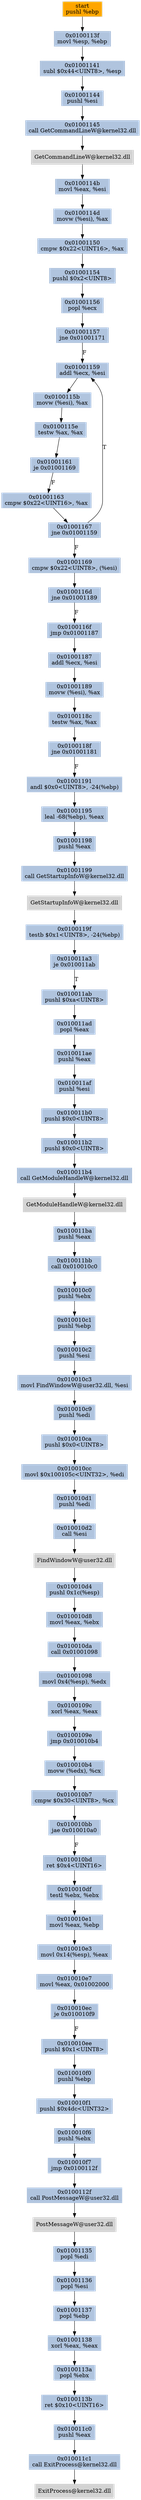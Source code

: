 digraph G {
node[shape=rectangle,style=filled,fillcolor=lightsteelblue,color=lightsteelblue]
bgcolor="transparent"
a0x0100113epushl_ebp[label="start\npushl %ebp",color="lightgrey",fillcolor="orange"];
a0x0100113fmovl_esp_ebp[label="0x0100113f\nmovl %esp, %ebp"];
a0x01001141subl_0x44UINT8_esp[label="0x01001141\nsubl $0x44<UINT8>, %esp"];
a0x01001144pushl_esi[label="0x01001144\npushl %esi"];
a0x01001145call_GetCommandLineW_kernel32_dll[label="0x01001145\ncall GetCommandLineW@kernel32.dll"];
GetCommandLineW_kernel32_dll[label="GetCommandLineW@kernel32.dll",color="lightgrey",fillcolor="lightgrey"];
a0x0100114bmovl_eax_esi[label="0x0100114b\nmovl %eax, %esi"];
a0x0100114dmovw_esi__ax[label="0x0100114d\nmovw (%esi), %ax"];
a0x01001150cmpw_0x22UINT16_ax[label="0x01001150\ncmpw $0x22<UINT16>, %ax"];
a0x01001154pushl_0x2UINT8[label="0x01001154\npushl $0x2<UINT8>"];
a0x01001156popl_ecx[label="0x01001156\npopl %ecx"];
a0x01001157jne_0x01001171[label="0x01001157\njne 0x01001171"];
a0x01001159addl_ecx_esi[label="0x01001159\naddl %ecx, %esi"];
a0x0100115bmovw_esi__ax[label="0x0100115b\nmovw (%esi), %ax"];
a0x0100115etestw_ax_ax[label="0x0100115e\ntestw %ax, %ax"];
a0x01001161je_0x01001169[label="0x01001161\nje 0x01001169"];
a0x01001163cmpw_0x22UINT16_ax[label="0x01001163\ncmpw $0x22<UINT16>, %ax"];
a0x01001167jne_0x01001159[label="0x01001167\njne 0x01001159"];
a0x01001169cmpw_0x22UINT8_esi_[label="0x01001169\ncmpw $0x22<UINT8>, (%esi)"];
a0x0100116djne_0x01001189[label="0x0100116d\njne 0x01001189"];
a0x0100116fjmp_0x01001187[label="0x0100116f\njmp 0x01001187"];
a0x01001187addl_ecx_esi[label="0x01001187\naddl %ecx, %esi"];
a0x01001189movw_esi__ax[label="0x01001189\nmovw (%esi), %ax"];
a0x0100118ctestw_ax_ax[label="0x0100118c\ntestw %ax, %ax"];
a0x0100118fjne_0x01001181[label="0x0100118f\njne 0x01001181"];
a0x01001191andl_0x0UINT8__24ebp_[label="0x01001191\nandl $0x0<UINT8>, -24(%ebp)"];
a0x01001195leal__68ebp__eax[label="0x01001195\nleal -68(%ebp), %eax"];
a0x01001198pushl_eax[label="0x01001198\npushl %eax"];
a0x01001199call_GetStartupInfoW_kernel32_dll[label="0x01001199\ncall GetStartupInfoW@kernel32.dll"];
GetStartupInfoW_kernel32_dll[label="GetStartupInfoW@kernel32.dll",color="lightgrey",fillcolor="lightgrey"];
a0x0100119ftestb_0x1UINT8__24ebp_[label="0x0100119f\ntestb $0x1<UINT8>, -24(%ebp)"];
a0x010011a3je_0x010011ab[label="0x010011a3\nje 0x010011ab"];
a0x010011abpushl_0xaUINT8[label="0x010011ab\npushl $0xa<UINT8>"];
a0x010011adpopl_eax[label="0x010011ad\npopl %eax"];
a0x010011aepushl_eax[label="0x010011ae\npushl %eax"];
a0x010011afpushl_esi[label="0x010011af\npushl %esi"];
a0x010011b0pushl_0x0UINT8[label="0x010011b0\npushl $0x0<UINT8>"];
a0x010011b2pushl_0x0UINT8[label="0x010011b2\npushl $0x0<UINT8>"];
a0x010011b4call_GetModuleHandleW_kernel32_dll[label="0x010011b4\ncall GetModuleHandleW@kernel32.dll"];
GetModuleHandleW_kernel32_dll[label="GetModuleHandleW@kernel32.dll",color="lightgrey",fillcolor="lightgrey"];
a0x010011bapushl_eax[label="0x010011ba\npushl %eax"];
a0x010011bbcall_0x010010c0[label="0x010011bb\ncall 0x010010c0"];
a0x010010c0pushl_ebx[label="0x010010c0\npushl %ebx"];
a0x010010c1pushl_ebp[label="0x010010c1\npushl %ebp"];
a0x010010c2pushl_esi[label="0x010010c2\npushl %esi"];
a0x010010c3movl_FindWindowW_user32_dll_esi[label="0x010010c3\nmovl FindWindowW@user32.dll, %esi"];
a0x010010c9pushl_edi[label="0x010010c9\npushl %edi"];
a0x010010capushl_0x0UINT8[label="0x010010ca\npushl $0x0<UINT8>"];
a0x010010ccmovl_0x100105cUINT32_edi[label="0x010010cc\nmovl $0x100105c<UINT32>, %edi"];
a0x010010d1pushl_edi[label="0x010010d1\npushl %edi"];
a0x010010d2call_esi[label="0x010010d2\ncall %esi"];
FindWindowW_user32_dll[label="FindWindowW@user32.dll",color="lightgrey",fillcolor="lightgrey"];
a0x010010d4pushl_0x1cesp_[label="0x010010d4\npushl 0x1c(%esp)"];
a0x010010d8movl_eax_ebx[label="0x010010d8\nmovl %eax, %ebx"];
a0x010010dacall_0x01001098[label="0x010010da\ncall 0x01001098"];
a0x01001098movl_0x4esp__edx[label="0x01001098\nmovl 0x4(%esp), %edx"];
a0x0100109cxorl_eax_eax[label="0x0100109c\nxorl %eax, %eax"];
a0x0100109ejmp_0x010010b4[label="0x0100109e\njmp 0x010010b4"];
a0x010010b4movw_edx__cx[label="0x010010b4\nmovw (%edx), %cx"];
a0x010010b7cmpw_0x30UINT8_cx[label="0x010010b7\ncmpw $0x30<UINT8>, %cx"];
a0x010010bbjae_0x010010a0[label="0x010010bb\njae 0x010010a0"];
a0x010010bdret_0x4UINT16[label="0x010010bd\nret $0x4<UINT16>"];
a0x010010dftestl_ebx_ebx[label="0x010010df\ntestl %ebx, %ebx"];
a0x010010e1movl_eax_ebp[label="0x010010e1\nmovl %eax, %ebp"];
a0x010010e3movl_0x14esp__eax[label="0x010010e3\nmovl 0x14(%esp), %eax"];
a0x010010e7movl_eax_0x01002000[label="0x010010e7\nmovl %eax, 0x01002000"];
a0x010010ecje_0x010010f9[label="0x010010ec\nje 0x010010f9"];
a0x010010eepushl_0x1UINT8[label="0x010010ee\npushl $0x1<UINT8>"];
a0x010010f0pushl_ebp[label="0x010010f0\npushl %ebp"];
a0x010010f1pushl_0x4dcUINT32[label="0x010010f1\npushl $0x4dc<UINT32>"];
a0x010010f6pushl_ebx[label="0x010010f6\npushl %ebx"];
a0x010010f7jmp_0x0100112f[label="0x010010f7\njmp 0x0100112f"];
a0x0100112fcall_PostMessageW_user32_dll[label="0x0100112f\ncall PostMessageW@user32.dll"];
PostMessageW_user32_dll[label="PostMessageW@user32.dll",color="lightgrey",fillcolor="lightgrey"];
a0x01001135popl_edi[label="0x01001135\npopl %edi"];
a0x01001136popl_esi[label="0x01001136\npopl %esi"];
a0x01001137popl_ebp[label="0x01001137\npopl %ebp"];
a0x01001138xorl_eax_eax[label="0x01001138\nxorl %eax, %eax"];
a0x0100113apopl_ebx[label="0x0100113a\npopl %ebx"];
a0x0100113bret_0x10UINT16[label="0x0100113b\nret $0x10<UINT16>"];
a0x010011c0pushl_eax[label="0x010011c0\npushl %eax"];
a0x010011c1call_ExitProcess_kernel32_dll[label="0x010011c1\ncall ExitProcess@kernel32.dll"];
ExitProcess_kernel32_dll[label="ExitProcess@kernel32.dll",color="lightgrey",fillcolor="lightgrey"];
a0x0100113epushl_ebp -> a0x0100113fmovl_esp_ebp [color="#000000"];
a0x0100113fmovl_esp_ebp -> a0x01001141subl_0x44UINT8_esp [color="#000000"];
a0x01001141subl_0x44UINT8_esp -> a0x01001144pushl_esi [color="#000000"];
a0x01001144pushl_esi -> a0x01001145call_GetCommandLineW_kernel32_dll [color="#000000"];
a0x01001145call_GetCommandLineW_kernel32_dll -> GetCommandLineW_kernel32_dll [color="#000000"];
GetCommandLineW_kernel32_dll -> a0x0100114bmovl_eax_esi [color="#000000"];
a0x0100114bmovl_eax_esi -> a0x0100114dmovw_esi__ax [color="#000000"];
a0x0100114dmovw_esi__ax -> a0x01001150cmpw_0x22UINT16_ax [color="#000000"];
a0x01001150cmpw_0x22UINT16_ax -> a0x01001154pushl_0x2UINT8 [color="#000000"];
a0x01001154pushl_0x2UINT8 -> a0x01001156popl_ecx [color="#000000"];
a0x01001156popl_ecx -> a0x01001157jne_0x01001171 [color="#000000"];
a0x01001157jne_0x01001171 -> a0x01001159addl_ecx_esi [color="#000000",label="F"];
a0x01001159addl_ecx_esi -> a0x0100115bmovw_esi__ax [color="#000000"];
a0x0100115bmovw_esi__ax -> a0x0100115etestw_ax_ax [color="#000000"];
a0x0100115etestw_ax_ax -> a0x01001161je_0x01001169 [color="#000000"];
a0x01001161je_0x01001169 -> a0x01001163cmpw_0x22UINT16_ax [color="#000000",label="F"];
a0x01001163cmpw_0x22UINT16_ax -> a0x01001167jne_0x01001159 [color="#000000"];
a0x01001167jne_0x01001159 -> a0x01001159addl_ecx_esi [color="#000000",label="T"];
a0x01001167jne_0x01001159 -> a0x01001169cmpw_0x22UINT8_esi_ [color="#000000",label="F"];
a0x01001169cmpw_0x22UINT8_esi_ -> a0x0100116djne_0x01001189 [color="#000000"];
a0x0100116djne_0x01001189 -> a0x0100116fjmp_0x01001187 [color="#000000",label="F"];
a0x0100116fjmp_0x01001187 -> a0x01001187addl_ecx_esi [color="#000000"];
a0x01001187addl_ecx_esi -> a0x01001189movw_esi__ax [color="#000000"];
a0x01001189movw_esi__ax -> a0x0100118ctestw_ax_ax [color="#000000"];
a0x0100118ctestw_ax_ax -> a0x0100118fjne_0x01001181 [color="#000000"];
a0x0100118fjne_0x01001181 -> a0x01001191andl_0x0UINT8__24ebp_ [color="#000000",label="F"];
a0x01001191andl_0x0UINT8__24ebp_ -> a0x01001195leal__68ebp__eax [color="#000000"];
a0x01001195leal__68ebp__eax -> a0x01001198pushl_eax [color="#000000"];
a0x01001198pushl_eax -> a0x01001199call_GetStartupInfoW_kernel32_dll [color="#000000"];
a0x01001199call_GetStartupInfoW_kernel32_dll -> GetStartupInfoW_kernel32_dll [color="#000000"];
GetStartupInfoW_kernel32_dll -> a0x0100119ftestb_0x1UINT8__24ebp_ [color="#000000"];
a0x0100119ftestb_0x1UINT8__24ebp_ -> a0x010011a3je_0x010011ab [color="#000000"];
a0x010011a3je_0x010011ab -> a0x010011abpushl_0xaUINT8 [color="#000000",label="T"];
a0x010011abpushl_0xaUINT8 -> a0x010011adpopl_eax [color="#000000"];
a0x010011adpopl_eax -> a0x010011aepushl_eax [color="#000000"];
a0x010011aepushl_eax -> a0x010011afpushl_esi [color="#000000"];
a0x010011afpushl_esi -> a0x010011b0pushl_0x0UINT8 [color="#000000"];
a0x010011b0pushl_0x0UINT8 -> a0x010011b2pushl_0x0UINT8 [color="#000000"];
a0x010011b2pushl_0x0UINT8 -> a0x010011b4call_GetModuleHandleW_kernel32_dll [color="#000000"];
a0x010011b4call_GetModuleHandleW_kernel32_dll -> GetModuleHandleW_kernel32_dll [color="#000000"];
GetModuleHandleW_kernel32_dll -> a0x010011bapushl_eax [color="#000000"];
a0x010011bapushl_eax -> a0x010011bbcall_0x010010c0 [color="#000000"];
a0x010011bbcall_0x010010c0 -> a0x010010c0pushl_ebx [color="#000000"];
a0x010010c0pushl_ebx -> a0x010010c1pushl_ebp [color="#000000"];
a0x010010c1pushl_ebp -> a0x010010c2pushl_esi [color="#000000"];
a0x010010c2pushl_esi -> a0x010010c3movl_FindWindowW_user32_dll_esi [color="#000000"];
a0x010010c3movl_FindWindowW_user32_dll_esi -> a0x010010c9pushl_edi [color="#000000"];
a0x010010c9pushl_edi -> a0x010010capushl_0x0UINT8 [color="#000000"];
a0x010010capushl_0x0UINT8 -> a0x010010ccmovl_0x100105cUINT32_edi [color="#000000"];
a0x010010ccmovl_0x100105cUINT32_edi -> a0x010010d1pushl_edi [color="#000000"];
a0x010010d1pushl_edi -> a0x010010d2call_esi [color="#000000"];
a0x010010d2call_esi -> FindWindowW_user32_dll [color="#000000"];
FindWindowW_user32_dll -> a0x010010d4pushl_0x1cesp_ [color="#000000"];
a0x010010d4pushl_0x1cesp_ -> a0x010010d8movl_eax_ebx [color="#000000"];
a0x010010d8movl_eax_ebx -> a0x010010dacall_0x01001098 [color="#000000"];
a0x010010dacall_0x01001098 -> a0x01001098movl_0x4esp__edx [color="#000000"];
a0x01001098movl_0x4esp__edx -> a0x0100109cxorl_eax_eax [color="#000000"];
a0x0100109cxorl_eax_eax -> a0x0100109ejmp_0x010010b4 [color="#000000"];
a0x0100109ejmp_0x010010b4 -> a0x010010b4movw_edx__cx [color="#000000"];
a0x010010b4movw_edx__cx -> a0x010010b7cmpw_0x30UINT8_cx [color="#000000"];
a0x010010b7cmpw_0x30UINT8_cx -> a0x010010bbjae_0x010010a0 [color="#000000"];
a0x010010bbjae_0x010010a0 -> a0x010010bdret_0x4UINT16 [color="#000000",label="F"];
a0x010010bdret_0x4UINT16 -> a0x010010dftestl_ebx_ebx [color="#000000"];
a0x010010dftestl_ebx_ebx -> a0x010010e1movl_eax_ebp [color="#000000"];
a0x010010e1movl_eax_ebp -> a0x010010e3movl_0x14esp__eax [color="#000000"];
a0x010010e3movl_0x14esp__eax -> a0x010010e7movl_eax_0x01002000 [color="#000000"];
a0x010010e7movl_eax_0x01002000 -> a0x010010ecje_0x010010f9 [color="#000000"];
a0x010010ecje_0x010010f9 -> a0x010010eepushl_0x1UINT8 [color="#000000",label="F"];
a0x010010eepushl_0x1UINT8 -> a0x010010f0pushl_ebp [color="#000000"];
a0x010010f0pushl_ebp -> a0x010010f1pushl_0x4dcUINT32 [color="#000000"];
a0x010010f1pushl_0x4dcUINT32 -> a0x010010f6pushl_ebx [color="#000000"];
a0x010010f6pushl_ebx -> a0x010010f7jmp_0x0100112f [color="#000000"];
a0x010010f7jmp_0x0100112f -> a0x0100112fcall_PostMessageW_user32_dll [color="#000000"];
a0x0100112fcall_PostMessageW_user32_dll -> PostMessageW_user32_dll [color="#000000"];
PostMessageW_user32_dll -> a0x01001135popl_edi [color="#000000"];
a0x01001135popl_edi -> a0x01001136popl_esi [color="#000000"];
a0x01001136popl_esi -> a0x01001137popl_ebp [color="#000000"];
a0x01001137popl_ebp -> a0x01001138xorl_eax_eax [color="#000000"];
a0x01001138xorl_eax_eax -> a0x0100113apopl_ebx [color="#000000"];
a0x0100113apopl_ebx -> a0x0100113bret_0x10UINT16 [color="#000000"];
a0x0100113bret_0x10UINT16 -> a0x010011c0pushl_eax [color="#000000"];
a0x010011c0pushl_eax -> a0x010011c1call_ExitProcess_kernel32_dll [color="#000000"];
a0x010011c1call_ExitProcess_kernel32_dll -> ExitProcess_kernel32_dll [color="#000000"];
}
